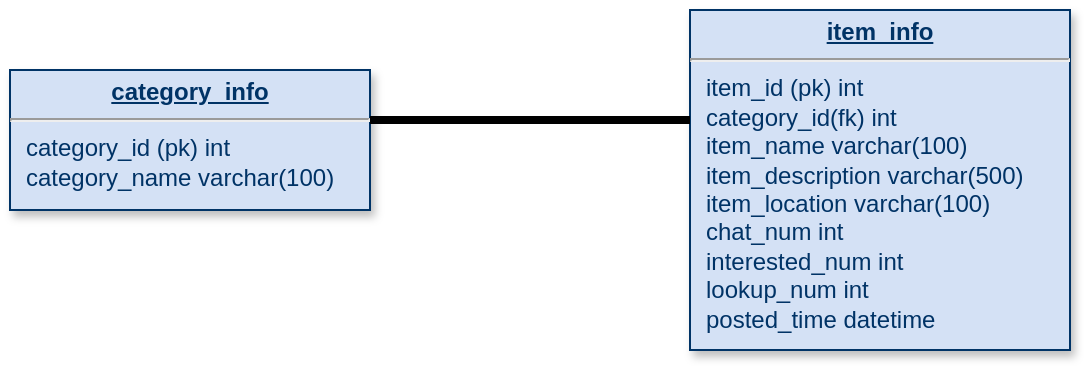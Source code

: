 <mxfile version="24.9.3">
  <diagram name="Page-1" id="efa7a0a1-bf9b-a30e-e6df-94a7791c09e9">
    <mxGraphModel dx="834" dy="426" grid="1" gridSize="10" guides="1" tooltips="1" connect="1" arrows="1" fold="1" page="1" pageScale="1" pageWidth="826" pageHeight="1169" background="none" math="0" shadow="0">
      <root>
        <mxCell id="0" />
        <mxCell id="1" parent="0" />
        <mxCell id="TOxghMxiDxIGTYNbuxws-115" value="&lt;p style=&quot;margin: 0px; margin-top: 4px; text-align: center; text-decoration: underline;&quot;&gt;&lt;b&gt;category_info&lt;/b&gt;&lt;/p&gt;&lt;hr&gt;&lt;p style=&quot;margin: 0px; margin-left: 8px;&quot;&gt;&lt;span style=&quot;background-color: initial;&quot;&gt;category_id (pk) int&lt;/span&gt;&lt;/p&gt;&lt;p style=&quot;margin: 0px; margin-left: 8px;&quot;&gt;category_name varchar(100)&lt;/p&gt;&lt;p style=&quot;margin: 0px; margin-left: 8px;&quot;&gt;&lt;br&gt;&lt;/p&gt;&lt;p style=&quot;margin: 0px; margin-left: 8px;&quot;&gt;&lt;br&gt;&lt;/p&gt;" style="verticalAlign=top;align=left;overflow=fill;fontSize=12;fontFamily=Helvetica;html=1;strokeColor=#003366;shadow=1;fillColor=#D4E1F5;fontColor=#003366" vertex="1" parent="1">
          <mxGeometry x="380" y="570" width="180" height="70" as="geometry" />
        </mxCell>
        <mxCell id="TOxghMxiDxIGTYNbuxws-116" value="&lt;p style=&quot;margin: 0px; margin-top: 4px; text-align: center; text-decoration: underline;&quot;&gt;&lt;b&gt;item_info&lt;/b&gt;&lt;/p&gt;&lt;hr&gt;&lt;p style=&quot;margin: 0px; margin-left: 8px;&quot;&gt;item_id (pk) int&lt;/p&gt;&lt;p style=&quot;margin: 0px; margin-left: 8px;&quot;&gt;category_id(fk) int&lt;/p&gt;&lt;p style=&quot;margin: 0px; margin-left: 8px;&quot;&gt;item_name varchar(100)&lt;/p&gt;&lt;p style=&quot;margin: 0px; margin-left: 8px;&quot;&gt;item_description varchar(500)&lt;/p&gt;&lt;p style=&quot;margin: 0px; margin-left: 8px;&quot;&gt;item_location varchar(100)&lt;/p&gt;&lt;p style=&quot;margin: 0px; margin-left: 8px;&quot;&gt;chat_num int&lt;/p&gt;&lt;p style=&quot;margin: 0px; margin-left: 8px;&quot;&gt;interested_num int&lt;/p&gt;&lt;p style=&quot;margin: 0px; margin-left: 8px;&quot;&gt;lookup_num int&lt;/p&gt;&lt;p style=&quot;margin: 0px; margin-left: 8px;&quot;&gt;posted_time datetime&lt;/p&gt;&lt;p style=&quot;margin: 0px; margin-left: 8px;&quot;&gt;&lt;br&gt;&lt;/p&gt;" style="verticalAlign=top;align=left;overflow=fill;fontSize=12;fontFamily=Helvetica;html=1;strokeColor=#003366;shadow=1;fillColor=#D4E1F5;fontColor=#003366" vertex="1" parent="1">
          <mxGeometry x="720" y="540" width="190" height="170" as="geometry" />
        </mxCell>
        <mxCell id="TOxghMxiDxIGTYNbuxws-117" value="" style="line;strokeWidth=4;html=1;perimeter=backbonePerimeter;points=[];outlineConnect=0;" vertex="1" parent="1">
          <mxGeometry x="560" y="590" width="160" height="10" as="geometry" />
        </mxCell>
      </root>
    </mxGraphModel>
  </diagram>
</mxfile>
